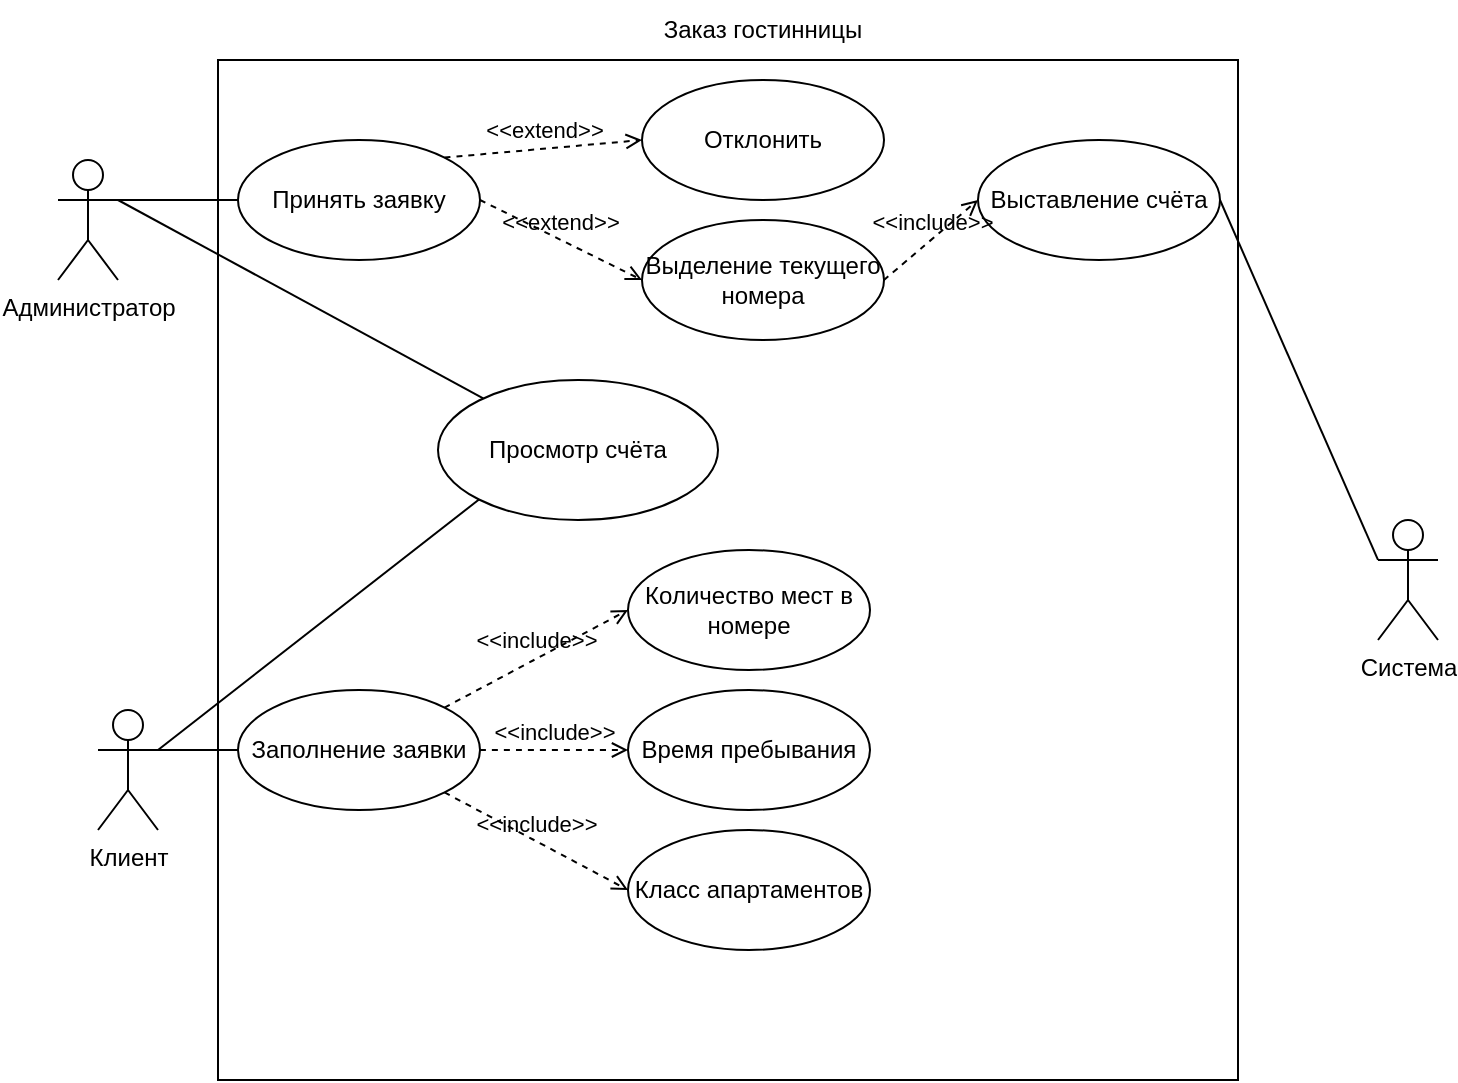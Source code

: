 <mxfile version="20.6.0" type="device"><diagram id="M13nzgHDiBsrt1ZgYOBN" name="Страница 1"><mxGraphModel dx="1153" dy="608" grid="1" gridSize="10" guides="1" tooltips="1" connect="1" arrows="1" fold="1" page="1" pageScale="1" pageWidth="827" pageHeight="1169" math="0" shadow="0"><root><mxCell id="0"/><mxCell id="1" parent="0"/><mxCell id="fY_PwHqfxWm9hgMFCMMJ-106" value="" style="whiteSpace=wrap;html=1;aspect=fixed;glass=0;sketch=0;strokeWidth=1;shadow=0;fillColor=none;movable=0;resizable=0;rotatable=0;deletable=0;editable=0;connectable=0;" vertex="1" parent="1"><mxGeometry x="180" y="340" width="510" height="510" as="geometry"/></mxCell><mxCell id="fY_PwHqfxWm9hgMFCMMJ-108" value="Заказ гостинницы" style="text;html=1;strokeColor=none;fillColor=none;align=center;verticalAlign=middle;whiteSpace=wrap;rounded=0;shadow=0;glass=0;sketch=0;strokeWidth=1;movable=0;resizable=0;rotatable=0;deletable=0;editable=0;connectable=0;" vertex="1" parent="1"><mxGeometry x="399" y="310" width="107" height="30" as="geometry"/></mxCell><mxCell id="fY_PwHqfxWm9hgMFCMMJ-110" value="Администратор" style="shape=umlActor;verticalLabelPosition=bottom;verticalAlign=top;html=1;outlineConnect=0;shadow=0;glass=0;sketch=0;strokeColor=default;strokeWidth=1;fillColor=default;gradientColor=none;" vertex="1" parent="1"><mxGeometry x="100" y="390" width="30" height="60" as="geometry"/></mxCell><mxCell id="fY_PwHqfxWm9hgMFCMMJ-111" value="Клиент" style="shape=umlActor;verticalLabelPosition=bottom;verticalAlign=top;html=1;outlineConnect=0;shadow=0;glass=0;sketch=0;strokeColor=default;strokeWidth=1;fillColor=default;gradientColor=none;" vertex="1" parent="1"><mxGeometry x="120" y="665" width="30" height="60" as="geometry"/></mxCell><mxCell id="fY_PwHqfxWm9hgMFCMMJ-112" value="Система" style="shape=umlActor;verticalLabelPosition=bottom;verticalAlign=top;html=1;outlineConnect=0;shadow=0;glass=0;sketch=0;strokeColor=default;strokeWidth=1;fillColor=default;gradientColor=none;" vertex="1" parent="1"><mxGeometry x="760" y="570" width="30" height="60" as="geometry"/></mxCell><mxCell id="fY_PwHqfxWm9hgMFCMMJ-113" value="Заполнение заявки" style="ellipse;whiteSpace=wrap;html=1;shadow=0;glass=0;sketch=0;strokeColor=default;strokeWidth=1;fillColor=default;gradientColor=none;" vertex="1" parent="1"><mxGeometry x="190" y="655" width="121" height="60" as="geometry"/></mxCell><mxCell id="fY_PwHqfxWm9hgMFCMMJ-114" value="" style="endArrow=none;html=1;strokeWidth=1;curved=1;exitX=1;exitY=0.333;exitDx=0;exitDy=0;exitPerimeter=0;entryX=0;entryY=0.5;entryDx=0;entryDy=0;" edge="1" parent="1" source="fY_PwHqfxWm9hgMFCMMJ-111" target="fY_PwHqfxWm9hgMFCMMJ-113"><mxGeometry width="50" height="50" relative="1" as="geometry"><mxPoint x="80" y="625" as="sourcePoint"/><mxPoint x="130" y="575" as="targetPoint"/></mxGeometry></mxCell><mxCell id="fY_PwHqfxWm9hgMFCMMJ-115" value="Время пребывания" style="ellipse;whiteSpace=wrap;html=1;shadow=0;glass=0;sketch=0;strokeColor=default;strokeWidth=1;fillColor=default;gradientColor=none;" vertex="1" parent="1"><mxGeometry x="385" y="655" width="121" height="60" as="geometry"/></mxCell><mxCell id="fY_PwHqfxWm9hgMFCMMJ-116" value="Класс апартаментов" style="ellipse;whiteSpace=wrap;html=1;shadow=0;glass=0;sketch=0;strokeColor=default;strokeWidth=1;fillColor=default;gradientColor=none;" vertex="1" parent="1"><mxGeometry x="385" y="725" width="121" height="60" as="geometry"/></mxCell><mxCell id="fY_PwHqfxWm9hgMFCMMJ-117" value="Количество мест в номере" style="ellipse;whiteSpace=wrap;html=1;shadow=0;glass=0;sketch=0;strokeColor=default;strokeWidth=1;fillColor=default;gradientColor=none;" vertex="1" parent="1"><mxGeometry x="385" y="585" width="121" height="60" as="geometry"/></mxCell><mxCell id="fY_PwHqfxWm9hgMFCMMJ-118" value="&amp;lt;&amp;lt;include&amp;gt;&amp;gt;" style="html=1;verticalAlign=bottom;labelBackgroundColor=none;endArrow=open;endFill=0;dashed=1;strokeWidth=1;curved=1;exitX=1;exitY=0;exitDx=0;exitDy=0;entryX=0;entryY=0.5;entryDx=0;entryDy=0;" edge="1" parent="1" source="fY_PwHqfxWm9hgMFCMMJ-113" target="fY_PwHqfxWm9hgMFCMMJ-117"><mxGeometry width="160" relative="1" as="geometry"><mxPoint x="230" y="565" as="sourcePoint"/><mxPoint x="390" y="565" as="targetPoint"/></mxGeometry></mxCell><mxCell id="fY_PwHqfxWm9hgMFCMMJ-119" value="&amp;lt;&amp;lt;include&amp;gt;&amp;gt;" style="html=1;verticalAlign=bottom;labelBackgroundColor=none;endArrow=open;endFill=0;dashed=1;strokeWidth=1;curved=1;exitX=1;exitY=0.5;exitDx=0;exitDy=0;entryX=0;entryY=0.5;entryDx=0;entryDy=0;" edge="1" parent="1" source="fY_PwHqfxWm9hgMFCMMJ-113" target="fY_PwHqfxWm9hgMFCMMJ-115"><mxGeometry width="160" relative="1" as="geometry"><mxPoint x="300.004" y="771.369" as="sourcePoint"/><mxPoint x="378.56" y="705" as="targetPoint"/></mxGeometry></mxCell><mxCell id="fY_PwHqfxWm9hgMFCMMJ-120" value="&amp;lt;&amp;lt;include&amp;gt;&amp;gt;" style="html=1;verticalAlign=bottom;labelBackgroundColor=none;endArrow=open;endFill=0;dashed=1;strokeWidth=1;curved=1;exitX=1;exitY=1;exitDx=0;exitDy=0;entryX=0;entryY=0.5;entryDx=0;entryDy=0;" edge="1" parent="1" source="fY_PwHqfxWm9hgMFCMMJ-113" target="fY_PwHqfxWm9hgMFCMMJ-116"><mxGeometry width="160" relative="1" as="geometry"><mxPoint x="231.224" y="861.369" as="sourcePoint"/><mxPoint x="309.78" y="795" as="targetPoint"/></mxGeometry></mxCell><mxCell id="fY_PwHqfxWm9hgMFCMMJ-121" value="Принять заявку" style="ellipse;whiteSpace=wrap;html=1;shadow=0;glass=0;sketch=0;strokeColor=default;strokeWidth=1;fillColor=default;gradientColor=none;" vertex="1" parent="1"><mxGeometry x="190" y="380" width="121" height="60" as="geometry"/></mxCell><mxCell id="fY_PwHqfxWm9hgMFCMMJ-122" value="" style="endArrow=none;html=1;strokeWidth=1;curved=1;exitX=1;exitY=0.333;exitDx=0;exitDy=0;exitPerimeter=0;entryX=0;entryY=0.5;entryDx=0;entryDy=0;" edge="1" parent="1" source="fY_PwHqfxWm9hgMFCMMJ-110" target="fY_PwHqfxWm9hgMFCMMJ-121"><mxGeometry width="50" height="50" relative="1" as="geometry"><mxPoint x="200" y="440" as="sourcePoint"/><mxPoint x="240.0" y="440" as="targetPoint"/></mxGeometry></mxCell><mxCell id="fY_PwHqfxWm9hgMFCMMJ-123" value="Выделение текущего номера" style="ellipse;whiteSpace=wrap;html=1;shadow=0;glass=0;sketch=0;strokeColor=default;strokeWidth=1;fillColor=default;gradientColor=none;" vertex="1" parent="1"><mxGeometry x="392" y="420" width="121" height="60" as="geometry"/></mxCell><mxCell id="fY_PwHqfxWm9hgMFCMMJ-124" value="&amp;lt;&amp;lt;extend&amp;gt;&amp;gt;" style="html=1;verticalAlign=bottom;labelBackgroundColor=none;endArrow=open;endFill=0;dashed=1;strokeWidth=1;curved=1;exitX=1;exitY=0.5;exitDx=0;exitDy=0;entryX=0;entryY=0.5;entryDx=0;entryDy=0;" edge="1" parent="1" source="fY_PwHqfxWm9hgMFCMMJ-121" target="fY_PwHqfxWm9hgMFCMMJ-123"><mxGeometry width="160" relative="1" as="geometry"><mxPoint x="340" y="520" as="sourcePoint"/><mxPoint x="500" y="520" as="targetPoint"/></mxGeometry></mxCell><mxCell id="fY_PwHqfxWm9hgMFCMMJ-125" value="Отклонить" style="ellipse;whiteSpace=wrap;html=1;shadow=0;glass=0;sketch=0;strokeColor=default;strokeWidth=1;fillColor=default;gradientColor=none;" vertex="1" parent="1"><mxGeometry x="392" y="350" width="121" height="60" as="geometry"/></mxCell><mxCell id="fY_PwHqfxWm9hgMFCMMJ-126" value="&amp;lt;&amp;lt;extend&amp;gt;&amp;gt;" style="html=1;verticalAlign=bottom;labelBackgroundColor=none;endArrow=open;endFill=0;dashed=1;strokeWidth=1;curved=1;exitX=1;exitY=0;exitDx=0;exitDy=0;entryX=0;entryY=0.5;entryDx=0;entryDy=0;" edge="1" parent="1" source="fY_PwHqfxWm9hgMFCMMJ-121" target="fY_PwHqfxWm9hgMFCMMJ-125"><mxGeometry width="160" relative="1" as="geometry"><mxPoint x="321.0" y="420" as="sourcePoint"/><mxPoint x="402.0" y="490.0" as="targetPoint"/></mxGeometry></mxCell><mxCell id="fY_PwHqfxWm9hgMFCMMJ-127" value="Выставление счёта" style="ellipse;whiteSpace=wrap;html=1;shadow=0;glass=0;sketch=0;strokeColor=default;strokeWidth=1;fillColor=default;gradientColor=none;" vertex="1" parent="1"><mxGeometry x="560" y="380" width="121" height="60" as="geometry"/></mxCell><mxCell id="fY_PwHqfxWm9hgMFCMMJ-128" value="&amp;lt;&amp;lt;include&amp;gt;&amp;gt;" style="html=1;verticalAlign=bottom;labelBackgroundColor=none;endArrow=open;endFill=0;dashed=1;strokeWidth=1;curved=1;exitX=1;exitY=0.5;exitDx=0;exitDy=0;entryX=0;entryY=0.5;entryDx=0;entryDy=0;" edge="1" parent="1" source="fY_PwHqfxWm9hgMFCMMJ-123" target="fY_PwHqfxWm9hgMFCMMJ-127"><mxGeometry width="160" relative="1" as="geometry"><mxPoint x="490.004" y="528.869" as="sourcePoint"/><mxPoint x="581.56" y="480" as="targetPoint"/></mxGeometry></mxCell><mxCell id="fY_PwHqfxWm9hgMFCMMJ-129" value="" style="endArrow=none;html=1;strokeWidth=1;curved=1;exitX=1;exitY=0.5;exitDx=0;exitDy=0;entryX=0;entryY=0.333;entryDx=0;entryDy=0;entryPerimeter=0;" edge="1" parent="1" source="fY_PwHqfxWm9hgMFCMMJ-127" target="fY_PwHqfxWm9hgMFCMMJ-112"><mxGeometry width="50" height="50" relative="1" as="geometry"><mxPoint x="641" y="550" as="sourcePoint"/><mxPoint x="701.0" y="550" as="targetPoint"/></mxGeometry></mxCell><mxCell id="fY_PwHqfxWm9hgMFCMMJ-130" value="Просмотр счёта" style="ellipse;whiteSpace=wrap;html=1;shadow=0;glass=0;sketch=0;strokeColor=default;strokeWidth=1;fillColor=default;gradientColor=none;" vertex="1" parent="1"><mxGeometry x="290" y="500" width="140" height="70" as="geometry"/></mxCell><mxCell id="fY_PwHqfxWm9hgMFCMMJ-131" value="" style="endArrow=none;html=1;strokeWidth=1;curved=1;" edge="1" parent="1" target="fY_PwHqfxWm9hgMFCMMJ-130"><mxGeometry width="50" height="50" relative="1" as="geometry"><mxPoint x="130" y="410" as="sourcePoint"/><mxPoint x="200.0" y="420" as="targetPoint"/></mxGeometry></mxCell><mxCell id="fY_PwHqfxWm9hgMFCMMJ-132" value="" style="endArrow=none;html=1;strokeWidth=1;curved=1;exitX=1;exitY=0.333;exitDx=0;exitDy=0;exitPerimeter=0;entryX=0;entryY=1;entryDx=0;entryDy=0;" edge="1" parent="1" source="fY_PwHqfxWm9hgMFCMMJ-111" target="fY_PwHqfxWm9hgMFCMMJ-130"><mxGeometry width="50" height="50" relative="1" as="geometry"><mxPoint x="160" y="695" as="sourcePoint"/><mxPoint x="200.0" y="695" as="targetPoint"/></mxGeometry></mxCell></root></mxGraphModel></diagram></mxfile>